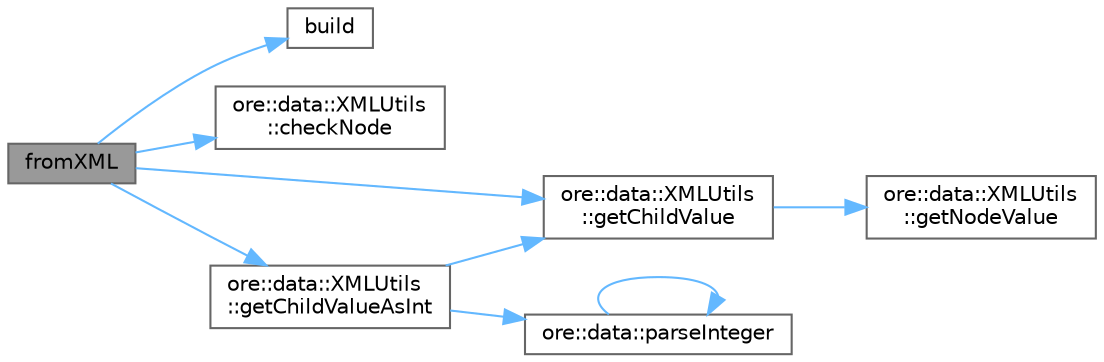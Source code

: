 digraph "fromXML"
{
 // INTERACTIVE_SVG=YES
 // LATEX_PDF_SIZE
  bgcolor="transparent";
  edge [fontname=Helvetica,fontsize=10,labelfontname=Helvetica,labelfontsize=10];
  node [fontname=Helvetica,fontsize=10,shape=box,height=0.2,width=0.4];
  rankdir="LR";
  Node1 [label="fromXML",height=0.2,width=0.4,color="gray40", fillcolor="grey60", style="filled", fontcolor="black",tooltip=" "];
  Node1 -> Node2 [color="steelblue1",style="solid"];
  Node2 [label="build",height=0.2,width=0.4,color="grey40", fillcolor="white", style="filled",URL="$classore_1_1data_1_1_overnight_index_convention.html#a9169b2d8ee8001dbb250c4ce2c26818c",tooltip=" "];
  Node1 -> Node3 [color="steelblue1",style="solid"];
  Node3 [label="ore::data::XMLUtils\l::checkNode",height=0.2,width=0.4,color="grey40", fillcolor="white", style="filled",URL="$classore_1_1data_1_1_x_m_l_utils.html#a37c092916f4bdf10d4fbf6bb9e474db7",tooltip=" "];
  Node1 -> Node4 [color="steelblue1",style="solid"];
  Node4 [label="ore::data::XMLUtils\l::getChildValue",height=0.2,width=0.4,color="grey40", fillcolor="white", style="filled",URL="$classore_1_1data_1_1_x_m_l_utils.html#a5a1307174ddefdb3aad6e3bd8cc63b27",tooltip=" "];
  Node4 -> Node5 [color="steelblue1",style="solid"];
  Node5 [label="ore::data::XMLUtils\l::getNodeValue",height=0.2,width=0.4,color="grey40", fillcolor="white", style="filled",URL="$classore_1_1data_1_1_x_m_l_utils.html#a6704501b110fa9d056096df3e05f0df2",tooltip="Get a node's value."];
  Node1 -> Node6 [color="steelblue1",style="solid"];
  Node6 [label="ore::data::XMLUtils\l::getChildValueAsInt",height=0.2,width=0.4,color="grey40", fillcolor="white", style="filled",URL="$classore_1_1data_1_1_x_m_l_utils.html#a671fddcd84c82969a0291db7976113ef",tooltip=" "];
  Node6 -> Node4 [color="steelblue1",style="solid"];
  Node6 -> Node7 [color="steelblue1",style="solid"];
  Node7 [label="ore::data::parseInteger",height=0.2,width=0.4,color="grey40", fillcolor="white", style="filled",URL="$group__utilities.html#gaecd67eda4fb5f4859bb8f6d383547721",tooltip="Convert text to QuantLib::Integer."];
  Node7 -> Node7 [color="steelblue1",style="solid"];
}
